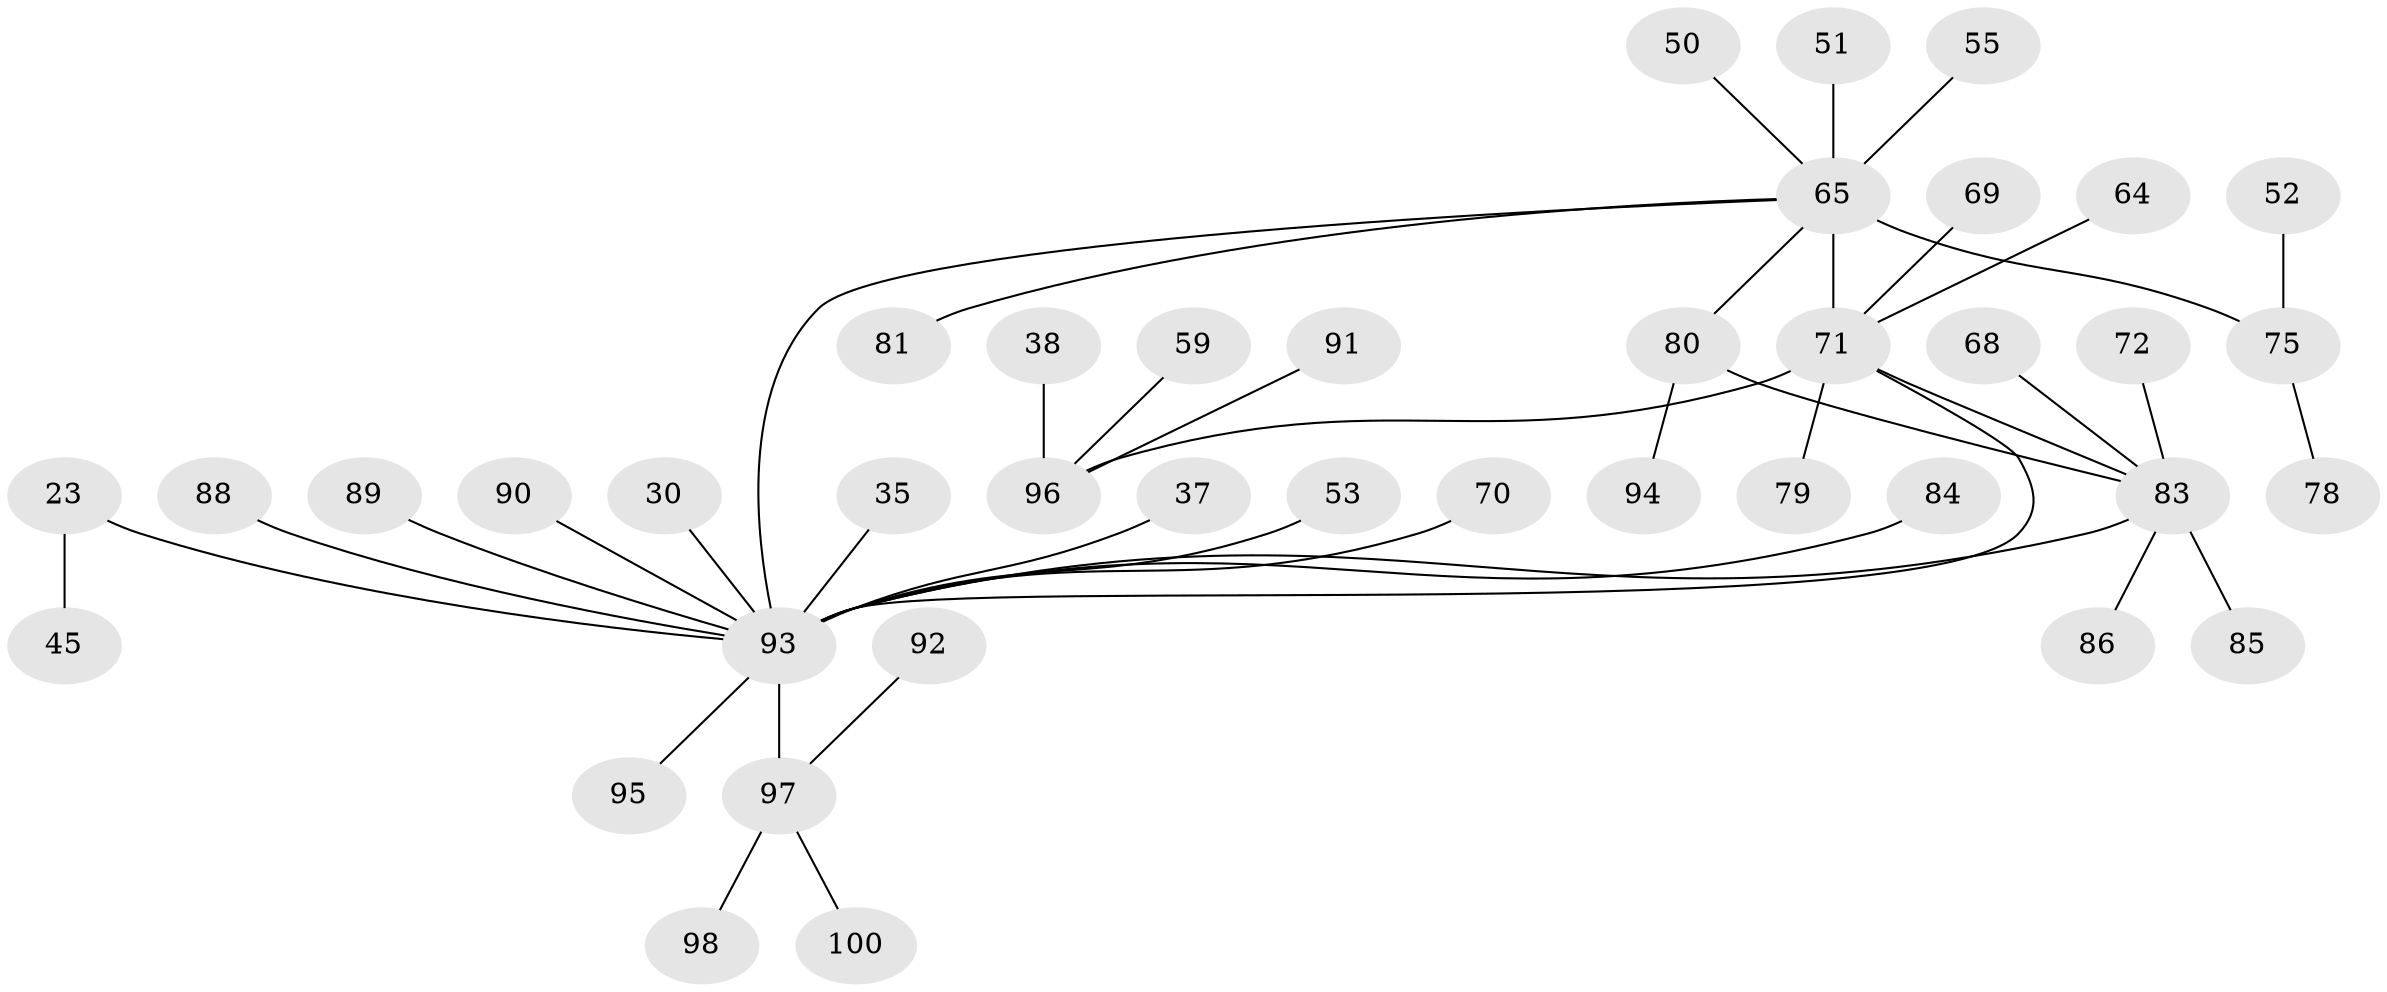 // original degree distribution, {6: 0.04, 9: 0.02, 5: 0.03, 11: 0.02, 10: 0.04, 8: 0.05, 7: 0.04, 4: 0.02, 1: 0.57, 2: 0.13, 3: 0.04}
// Generated by graph-tools (version 1.1) at 2025/59/03/04/25 21:59:01]
// undirected, 40 vertices, 42 edges
graph export_dot {
graph [start="1"]
  node [color=gray90,style=filled];
  23 [super="+21"];
  30 [super="+28"];
  35;
  37;
  38;
  45 [super="+44"];
  50;
  51;
  52 [super="+27"];
  53;
  55;
  59 [super="+34"];
  64;
  65 [super="+15+39+42"];
  68;
  69;
  70;
  71 [super="+5+4+41+32+49+61"];
  72;
  75 [super="+13"];
  78;
  79;
  80 [super="+9"];
  81;
  83 [super="+10+36+46+60+63"];
  84;
  85;
  86;
  88;
  89;
  90;
  91;
  92;
  93 [super="+76+82+87+33+29+57+77"];
  94 [super="+66"];
  95;
  96 [super="+3"];
  97 [super="+18+56"];
  98;
  100 [super="+99"];
  23 -- 93 [weight=8];
  23 -- 45;
  30 -- 93;
  35 -- 93;
  37 -- 93;
  38 -- 96;
  50 -- 65;
  51 -- 65;
  52 -- 75;
  53 -- 93;
  55 -- 65;
  59 -- 96;
  64 -- 71;
  65 -- 71 [weight=3];
  65 -- 81;
  65 -- 93 [weight=4];
  65 -- 80;
  65 -- 75 [weight=6];
  68 -- 83;
  69 -- 71;
  70 -- 93;
  71 -- 83 [weight=2];
  71 -- 79;
  71 -- 93 [weight=2];
  71 -- 96 [weight=6];
  72 -- 83;
  75 -- 78;
  80 -- 83 [weight=6];
  80 -- 94;
  83 -- 85;
  83 -- 86;
  83 -- 93 [weight=4];
  84 -- 93;
  88 -- 93;
  89 -- 93;
  90 -- 93;
  91 -- 96;
  92 -- 97;
  93 -- 95;
  93 -- 97 [weight=7];
  97 -- 98;
  97 -- 100;
}
